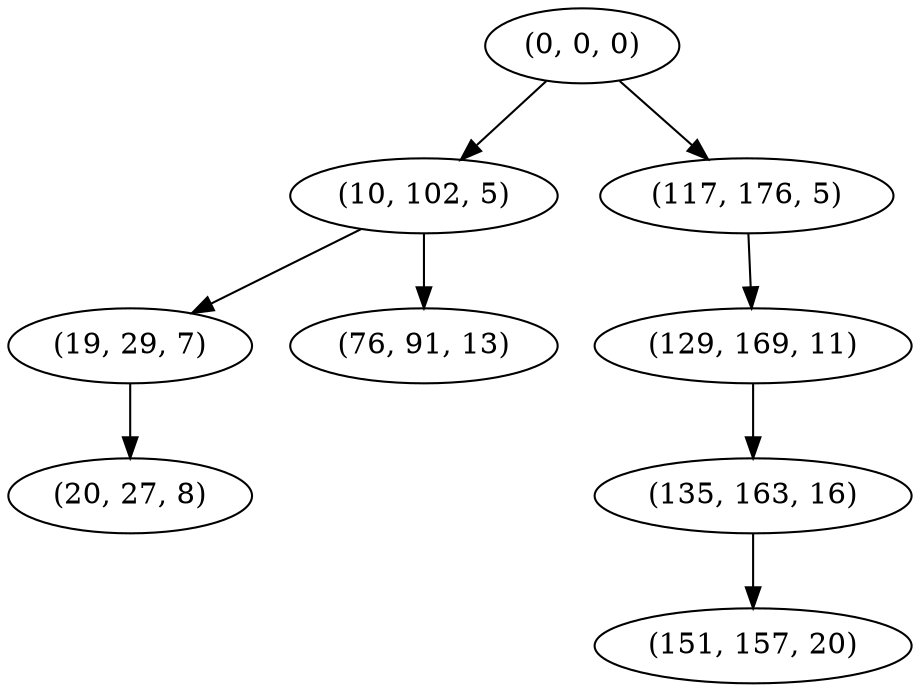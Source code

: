 digraph tree {
    "(0, 0, 0)";
    "(10, 102, 5)";
    "(19, 29, 7)";
    "(20, 27, 8)";
    "(76, 91, 13)";
    "(117, 176, 5)";
    "(129, 169, 11)";
    "(135, 163, 16)";
    "(151, 157, 20)";
    "(0, 0, 0)" -> "(10, 102, 5)";
    "(0, 0, 0)" -> "(117, 176, 5)";
    "(10, 102, 5)" -> "(19, 29, 7)";
    "(10, 102, 5)" -> "(76, 91, 13)";
    "(19, 29, 7)" -> "(20, 27, 8)";
    "(117, 176, 5)" -> "(129, 169, 11)";
    "(129, 169, 11)" -> "(135, 163, 16)";
    "(135, 163, 16)" -> "(151, 157, 20)";
}
